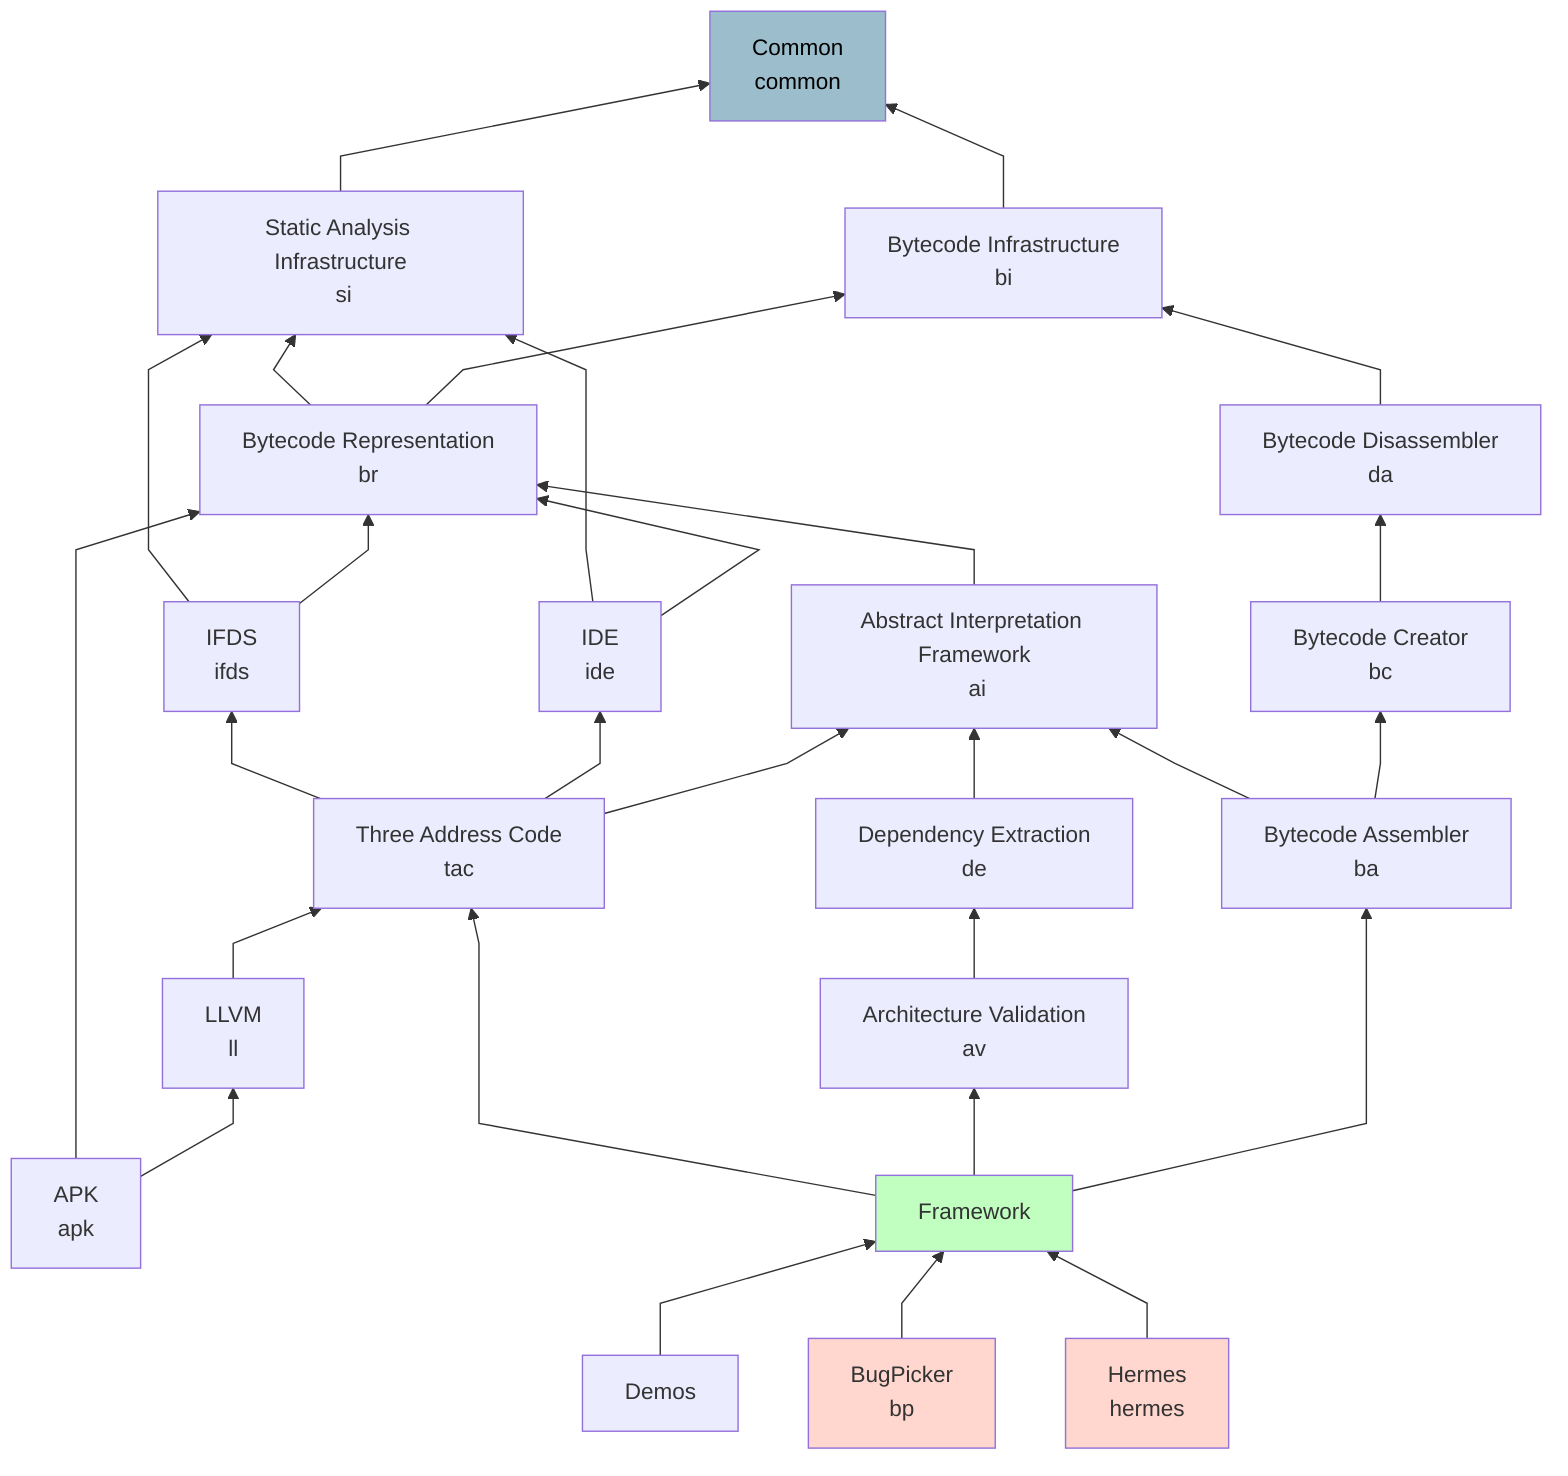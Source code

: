 %%{ init: { 'flowchart': { 'curve': 'linear' } } }%%
flowchart BT
    
    common[Common\n common]

    si[Static Analysis Infrastructure\n si]
    bi[Bytecode Infrastructure\n bi]

    br[Bytecode Representation\n br]
    da[Bytecode Disassembler\n da]

    ide[IDE\n ide]
    ifds[IFDS\n ifds]
    ai[Abstract Interpretation Framework\n ai]
    bc[Bytecode Creator\n bc]

    tac[Three Address Code\n tac]
    de[Dependency Extraction\n de]
    ba[Bytecode Assembler\n ba]

    ll[LLVM\n ll]
    apk[APK\n apk]
    av[Architecture Validation\n av]

    framework[Framework]

    demos[Demos]
    bp[BugPicker\n bp]
    hermes[Hermes\n hermes]

    style common fill:#9cbecc,color:black
    style framework fill:#c0ffc0
    style bp fill:#ffd7cf
    style hermes fill:#ffd7cf

    si --> common

    bi --> common

    br --> si
    br --> bi
    da --> bi

    ide --> si
    ide --> br

    ifds --> si
    ifds --> br

    ai --> br

    bc --> da

    de --> ai

    tac --> ifds
    tac --> ide
    tac --> ai

    ll --> tac

    apk --> br
    apk --> ll

    ba --> ai
    ba --> bc

    av --> de

    framework --> tac
    framework --> av
    framework --> ba
    
    demos --> framework
    bp --> framework
    hermes --> framework